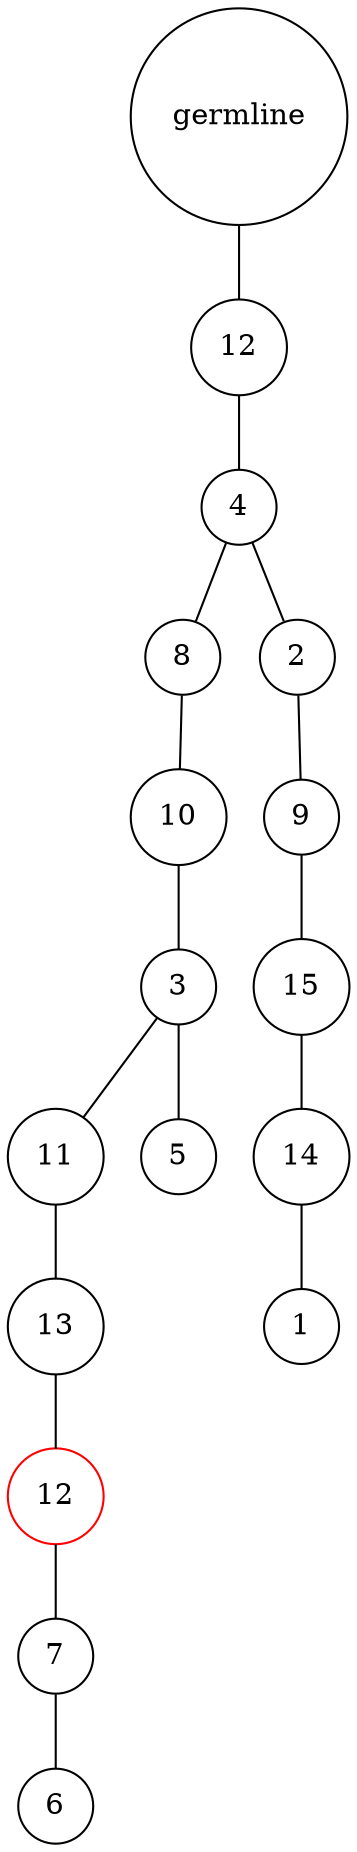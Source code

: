 graph {
	rankdir=UD;
	splines=line;
	node [shape=circle]
	"0x7fc31057e2b0" [label="germline"];
	"0x7fc31057e2e0" [label="12"];
	"0x7fc31057e2b0" -- "0x7fc31057e2e0" ;
	"0x7fc31057e310" [label="4"];
	"0x7fc31057e2e0" -- "0x7fc31057e310" ;
	"0x7fc31057e340" [label="8"];
	"0x7fc31057e310" -- "0x7fc31057e340" ;
	"0x7fc31057e370" [label="10"];
	"0x7fc31057e340" -- "0x7fc31057e370" ;
	"0x7fc31057e3a0" [label="3"];
	"0x7fc31057e370" -- "0x7fc31057e3a0" ;
	"0x7fc31057e3d0" [label="11"];
	"0x7fc31057e3a0" -- "0x7fc31057e3d0" ;
	"0x7fc31057e400" [label="13"];
	"0x7fc31057e3d0" -- "0x7fc31057e400" ;
	"0x7fc31057e430" [label="12",color="red"];
	"0x7fc31057e400" -- "0x7fc31057e430" ;
	"0x7fc31057e460" [label="7"];
	"0x7fc31057e430" -- "0x7fc31057e460" ;
	"0x7fc31057e490" [label="6"];
	"0x7fc31057e460" -- "0x7fc31057e490" ;
	"0x7fc31057e4c0" [label="5"];
	"0x7fc31057e3a0" -- "0x7fc31057e4c0" ;
	"0x7fc31057e4f0" [label="2"];
	"0x7fc31057e310" -- "0x7fc31057e4f0" ;
	"0x7fc31057e520" [label="9"];
	"0x7fc31057e4f0" -- "0x7fc31057e520" ;
	"0x7fc31057e550" [label="15"];
	"0x7fc31057e520" -- "0x7fc31057e550" ;
	"0x7fc31057e580" [label="14"];
	"0x7fc31057e550" -- "0x7fc31057e580" ;
	"0x7fc31057e5b0" [label="1"];
	"0x7fc31057e580" -- "0x7fc31057e5b0" ;
}
